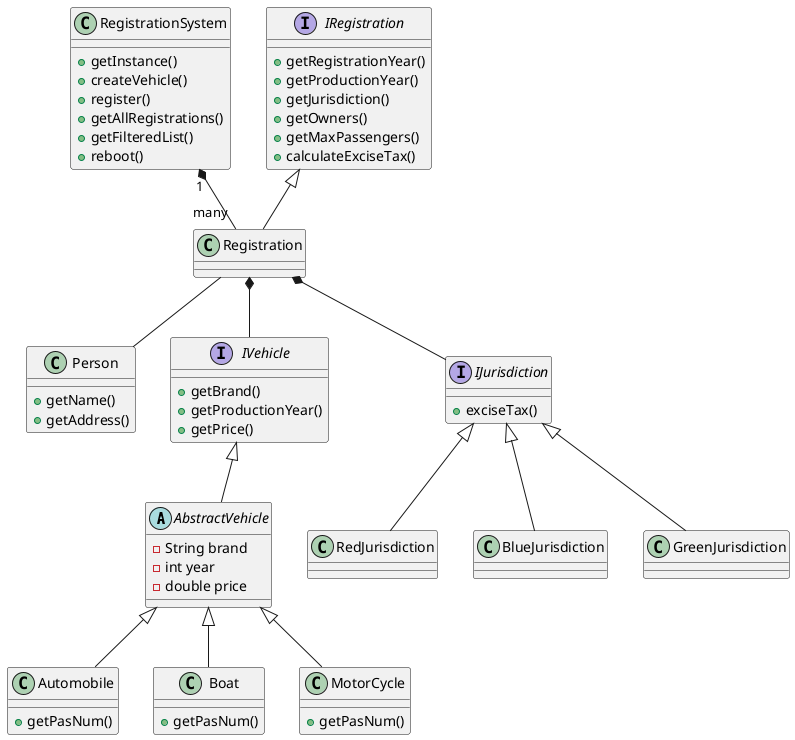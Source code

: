 @startuml
'https://plantuml.com/class-diagram

abstract class AbstractVehicle
class Automobile
class Boat
class MotorCycle
class RedJurisdiction
class BlueJurisdiction
class GreenJurisdiction
class Person
class Registration
class RegistrationSystem
interface IVehicle
interface IRegistration
interface IJurisdiction

IVehicle <|-- AbstractVehicle
AbstractVehicle <|-- Boat
AbstractVehicle <|-- MotorCycle
AbstractVehicle <|-- Automobile

IRegistration <|-- Registration
IJurisdiction <|-- RedJurisdiction
IJurisdiction <|-- BlueJurisdiction
IJurisdiction <|-- GreenJurisdiction

Registration -- Person
Registration *-- IJurisdiction
Registration *-- IVehicle

RegistrationSystem "1" *-- "many" Registration

interface IVehicle {
+ getBrand()
+ getProductionYear()
+ getPrice()
}

abstract class AbstractVehicle {
- String brand
- int year
- double price
}

class Boat {
+ getPasNum()
}

class Automobile {
+ getPasNum()
}

class MotorCycle {
+ getPasNum()
}

interface IJurisdiction {
+ exciseTax()
}

class Person {
+ getName()
+ getAddress()
}

interface IRegistration {
+ getRegistrationYear()
+ getProductionYear()
+ getJurisdiction()
+ getOwners()
+ getMaxPassengers()
+ calculateExciseTax()
}

class RegistrationSystem {
+ getInstance()
+ createVehicle()
+ register()
+ getAllRegistrations()
+ getFilteredList()
+ reboot()
}


@enduml